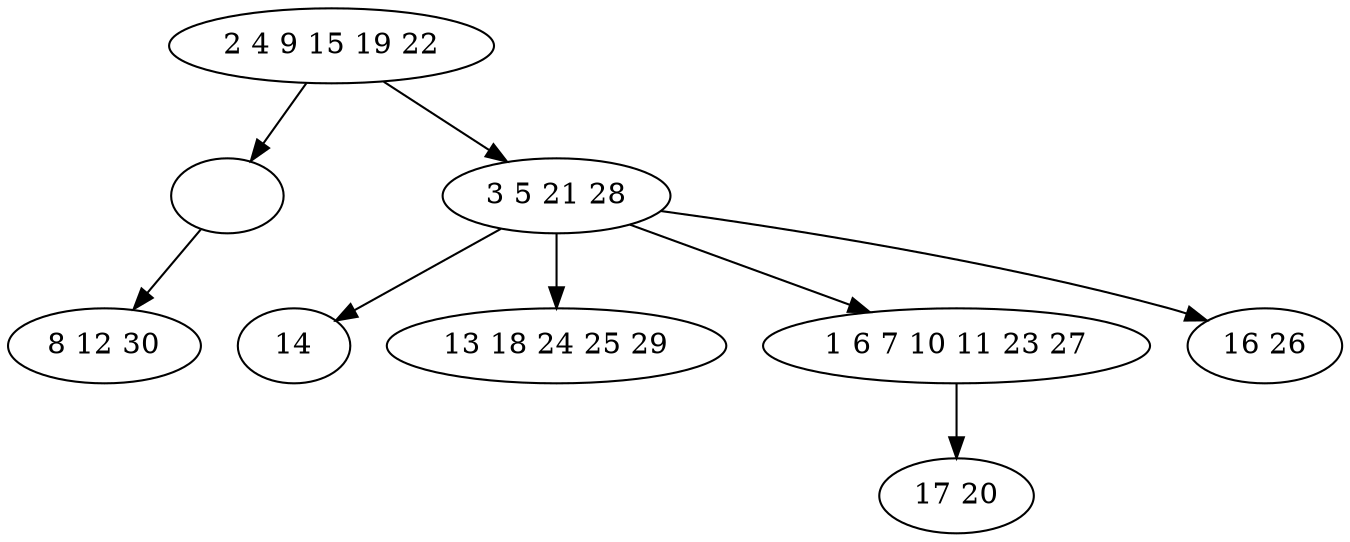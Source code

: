 digraph true_tree {
	"0" -> "1"
	"0" -> "2"
	"2" -> "3"
	"1" -> "4"
	"2" -> "5"
	"2" -> "6"
	"2" -> "7"
	"6" -> "8"
	"0" [label="2 4 9 15 19 22"];
	"1" [label=""];
	"2" [label="3 5 21 28"];
	"3" [label="14"];
	"4" [label="8 12 30"];
	"5" [label="13 18 24 25 29"];
	"6" [label="1 6 7 10 11 23 27"];
	"7" [label="16 26"];
	"8" [label="17 20"];
}
